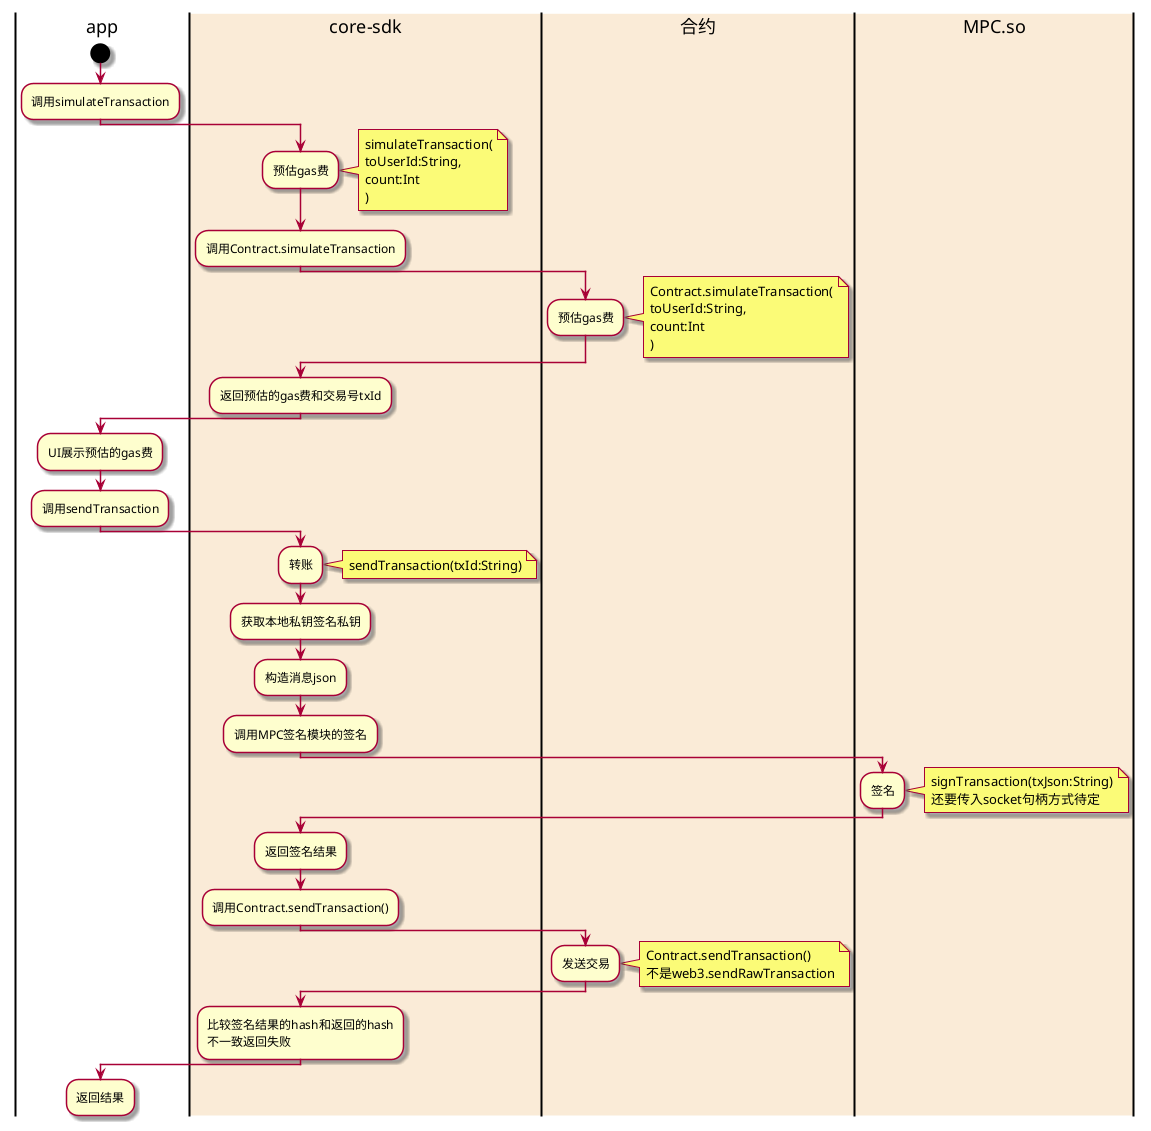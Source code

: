 @startuml
'https://plantuml.com/activity-diagram-beta
skin rose

|app|
start
:调用simulateTransaction;
|core-sdk|
:预估gas费;
note right: simulateTransaction(\ntoUserId:String,\ncount:Int\n)
:调用Contract.simulateTransaction;
|合约|
:预估gas费;
note right: Contract.simulateTransaction(\ntoUserId:String,\ncount:Int\n)
|core-sdk|
:返回预估的gas费和交易号txId;
|app|
:UI展示预估的gas费;


|app|
:调用sendTransaction;
|#AntiqueWhite|core-sdk|
:转账;
note right: sendTransaction(txId:String)
:获取本地私钥签名私钥;
:构造消息json;
:调用MPC签名模块的签名;
|#AntiqueWhite|MPC.so|
:签名;
note right: signTransaction(txJson:String)\n还要传入socket句柄方式待定
|core-sdk|
:返回签名结果;
:调用Contract.sendTransaction();
|#AntiqueWhite|合约|
:发送交易;
note right: Contract.sendTransaction()\n不是web3.sendRawTransaction
|core-sdk|
:比较签名结果的hash和返回的hash\n不一致返回失败;
|app|
:返回结果;





@enduml
